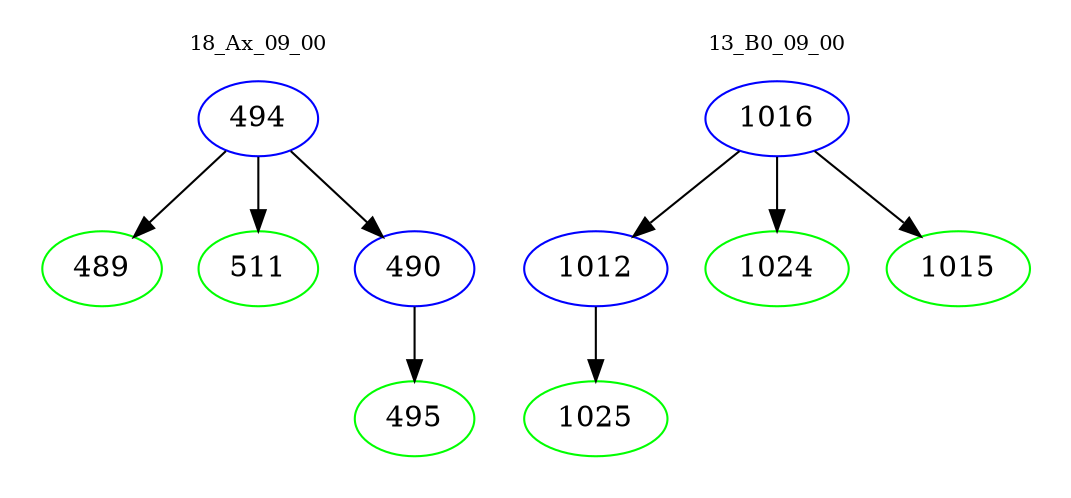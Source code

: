 digraph{
subgraph cluster_0 {
color = white
label = "18_Ax_09_00";
fontsize=10;
T0_494 [label="494", color="blue"]
T0_494 -> T0_489 [color="black"]
T0_489 [label="489", color="green"]
T0_494 -> T0_511 [color="black"]
T0_511 [label="511", color="green"]
T0_494 -> T0_490 [color="black"]
T0_490 [label="490", color="blue"]
T0_490 -> T0_495 [color="black"]
T0_495 [label="495", color="green"]
}
subgraph cluster_1 {
color = white
label = "13_B0_09_00";
fontsize=10;
T1_1016 [label="1016", color="blue"]
T1_1016 -> T1_1012 [color="black"]
T1_1012 [label="1012", color="blue"]
T1_1012 -> T1_1025 [color="black"]
T1_1025 [label="1025", color="green"]
T1_1016 -> T1_1024 [color="black"]
T1_1024 [label="1024", color="green"]
T1_1016 -> T1_1015 [color="black"]
T1_1015 [label="1015", color="green"]
}
}
